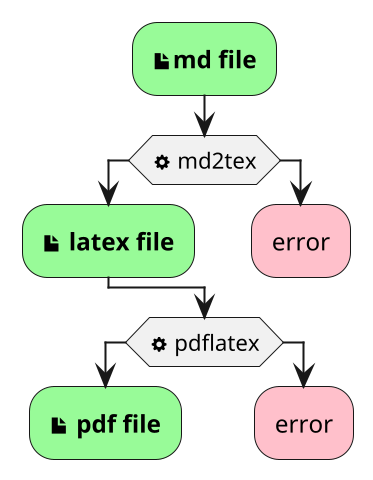 @startuml
scale 640*480
skinparam shadowing false

#palegreen:<&file>**md file**;
if (<&cog> md2tex) then
    #palegreen:<&file> **latex file**;
else
    #pink:error;
    kill
endif
if (<&cog> pdflatex) then
    #palegreen:<&file> **pdf file**; 
    kill
else
    #pink:error;
    kill
endif
@enduml